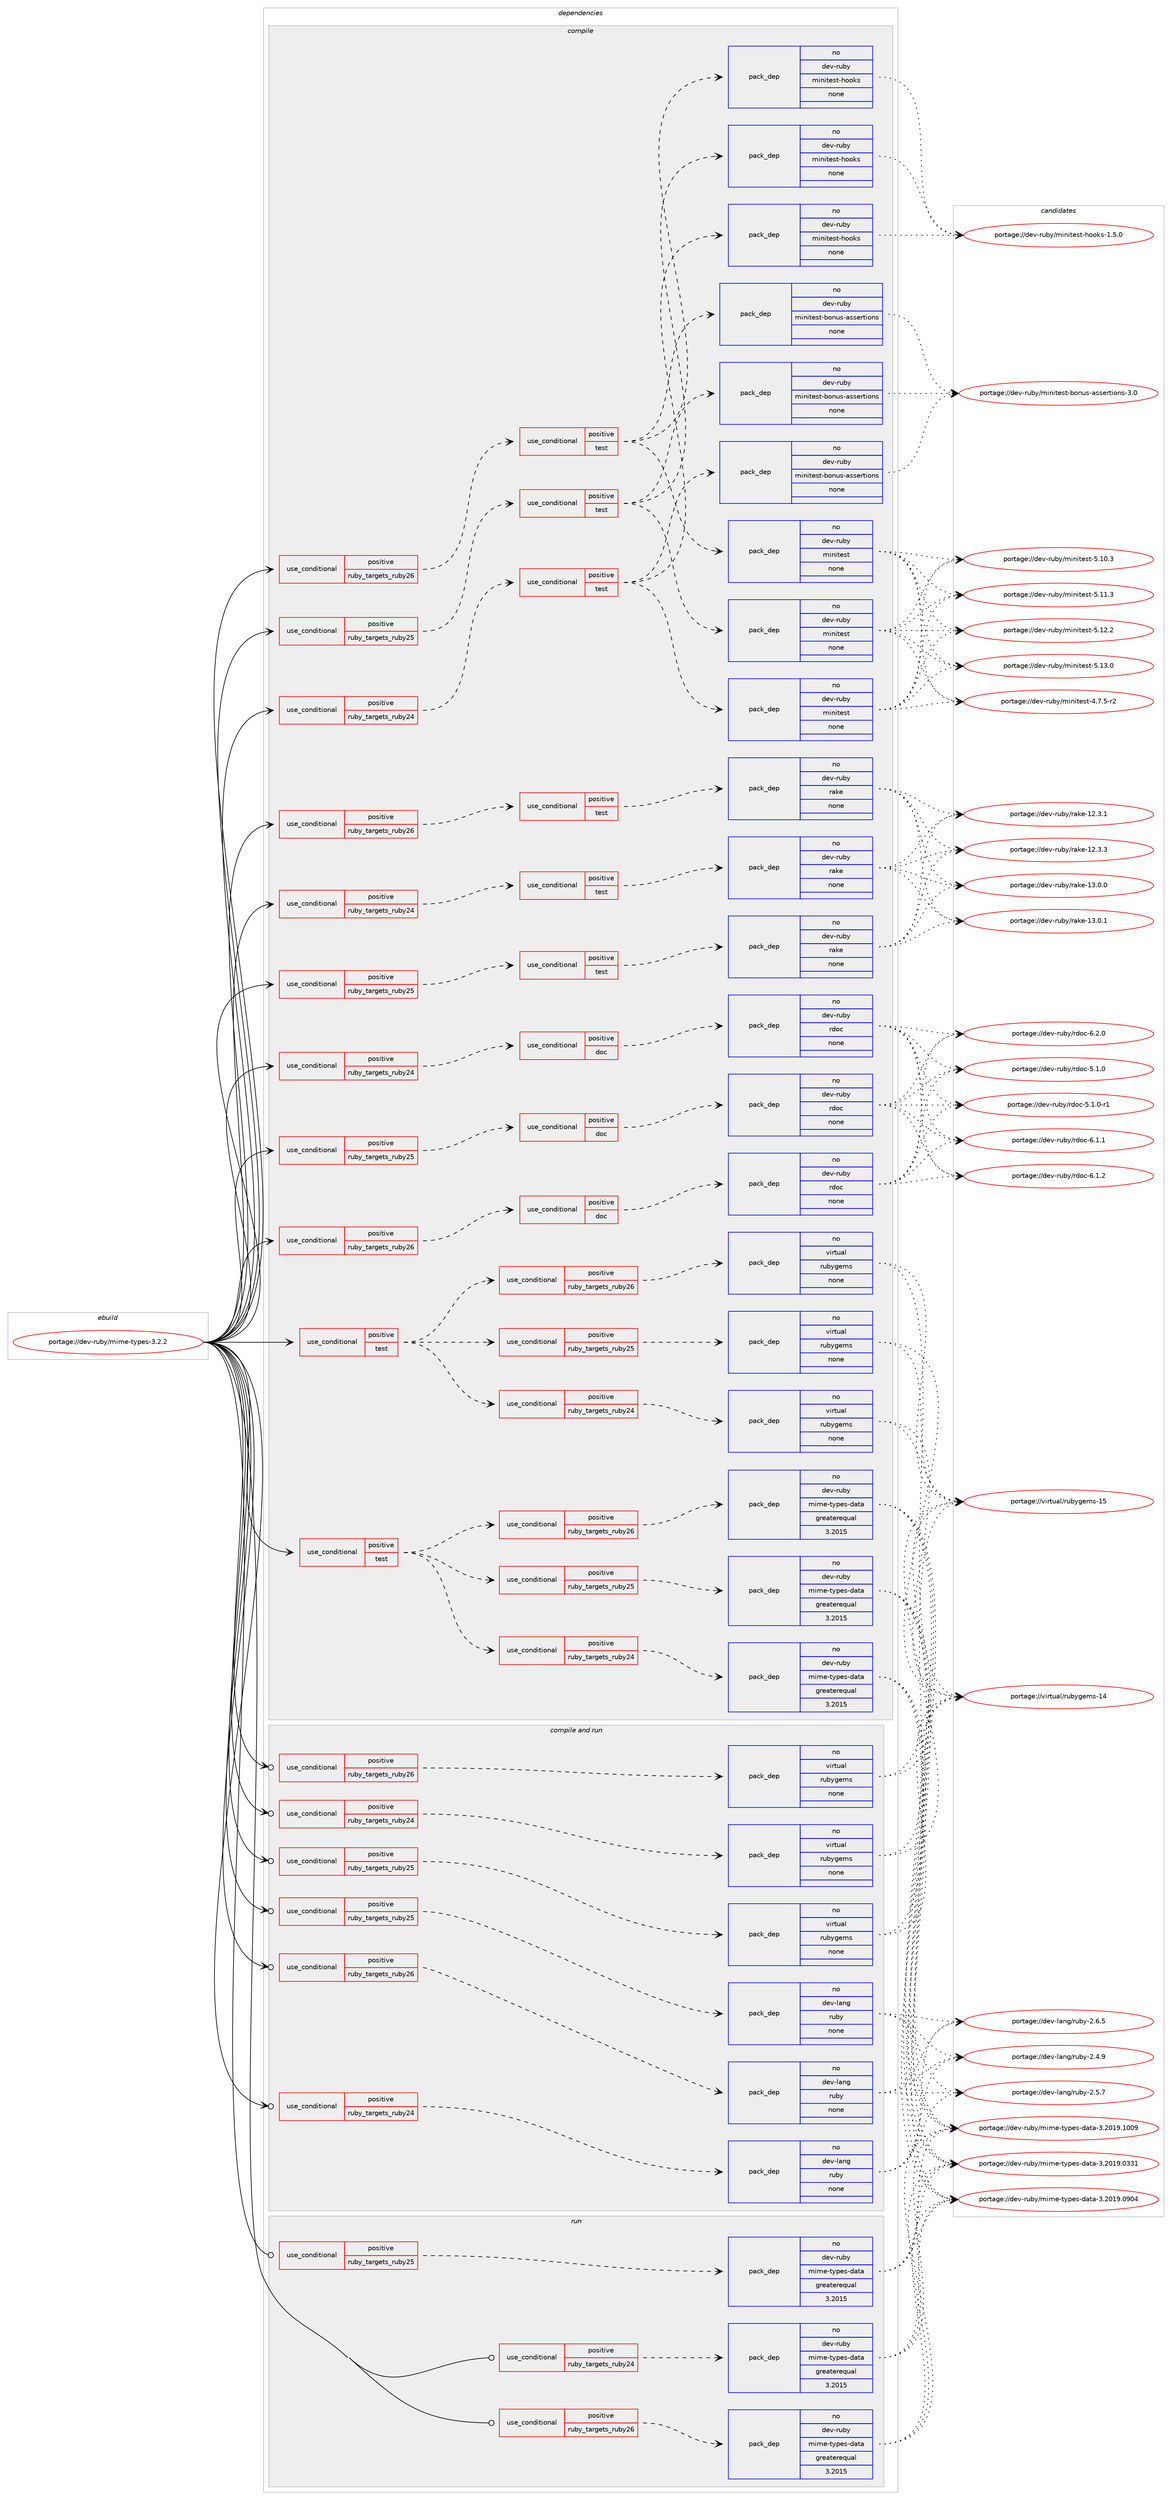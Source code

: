 digraph prolog {

# *************
# Graph options
# *************

newrank=true;
concentrate=true;
compound=true;
graph [rankdir=LR,fontname=Helvetica,fontsize=10,ranksep=1.5];#, ranksep=2.5, nodesep=0.2];
edge  [arrowhead=vee];
node  [fontname=Helvetica,fontsize=10];

# **********
# The ebuild
# **********

subgraph cluster_leftcol {
color=gray;
rank=same;
label=<<i>ebuild</i>>;
id [label="portage://dev-ruby/mime-types-3.2.2", color=red, width=4, href="../dev-ruby/mime-types-3.2.2.svg"];
}

# ****************
# The dependencies
# ****************

subgraph cluster_midcol {
color=gray;
label=<<i>dependencies</i>>;
subgraph cluster_compile {
fillcolor="#eeeeee";
style=filled;
label=<<i>compile</i>>;
subgraph cond56079 {
dependency228577 [label=<<TABLE BORDER="0" CELLBORDER="1" CELLSPACING="0" CELLPADDING="4"><TR><TD ROWSPAN="3" CELLPADDING="10">use_conditional</TD></TR><TR><TD>positive</TD></TR><TR><TD>ruby_targets_ruby24</TD></TR></TABLE>>, shape=none, color=red];
subgraph cond56080 {
dependency228578 [label=<<TABLE BORDER="0" CELLBORDER="1" CELLSPACING="0" CELLPADDING="4"><TR><TD ROWSPAN="3" CELLPADDING="10">use_conditional</TD></TR><TR><TD>positive</TD></TR><TR><TD>doc</TD></TR></TABLE>>, shape=none, color=red];
subgraph pack168998 {
dependency228579 [label=<<TABLE BORDER="0" CELLBORDER="1" CELLSPACING="0" CELLPADDING="4" WIDTH="220"><TR><TD ROWSPAN="6" CELLPADDING="30">pack_dep</TD></TR><TR><TD WIDTH="110">no</TD></TR><TR><TD>dev-ruby</TD></TR><TR><TD>rdoc</TD></TR><TR><TD>none</TD></TR><TR><TD></TD></TR></TABLE>>, shape=none, color=blue];
}
dependency228578:e -> dependency228579:w [weight=20,style="dashed",arrowhead="vee"];
}
dependency228577:e -> dependency228578:w [weight=20,style="dashed",arrowhead="vee"];
}
id:e -> dependency228577:w [weight=20,style="solid",arrowhead="vee"];
subgraph cond56081 {
dependency228580 [label=<<TABLE BORDER="0" CELLBORDER="1" CELLSPACING="0" CELLPADDING="4"><TR><TD ROWSPAN="3" CELLPADDING="10">use_conditional</TD></TR><TR><TD>positive</TD></TR><TR><TD>ruby_targets_ruby24</TD></TR></TABLE>>, shape=none, color=red];
subgraph cond56082 {
dependency228581 [label=<<TABLE BORDER="0" CELLBORDER="1" CELLSPACING="0" CELLPADDING="4"><TR><TD ROWSPAN="3" CELLPADDING="10">use_conditional</TD></TR><TR><TD>positive</TD></TR><TR><TD>test</TD></TR></TABLE>>, shape=none, color=red];
subgraph pack168999 {
dependency228582 [label=<<TABLE BORDER="0" CELLBORDER="1" CELLSPACING="0" CELLPADDING="4" WIDTH="220"><TR><TD ROWSPAN="6" CELLPADDING="30">pack_dep</TD></TR><TR><TD WIDTH="110">no</TD></TR><TR><TD>dev-ruby</TD></TR><TR><TD>minitest</TD></TR><TR><TD>none</TD></TR><TR><TD></TD></TR></TABLE>>, shape=none, color=blue];
}
dependency228581:e -> dependency228582:w [weight=20,style="dashed",arrowhead="vee"];
subgraph pack169000 {
dependency228583 [label=<<TABLE BORDER="0" CELLBORDER="1" CELLSPACING="0" CELLPADDING="4" WIDTH="220"><TR><TD ROWSPAN="6" CELLPADDING="30">pack_dep</TD></TR><TR><TD WIDTH="110">no</TD></TR><TR><TD>dev-ruby</TD></TR><TR><TD>minitest-bonus-assertions</TD></TR><TR><TD>none</TD></TR><TR><TD></TD></TR></TABLE>>, shape=none, color=blue];
}
dependency228581:e -> dependency228583:w [weight=20,style="dashed",arrowhead="vee"];
subgraph pack169001 {
dependency228584 [label=<<TABLE BORDER="0" CELLBORDER="1" CELLSPACING="0" CELLPADDING="4" WIDTH="220"><TR><TD ROWSPAN="6" CELLPADDING="30">pack_dep</TD></TR><TR><TD WIDTH="110">no</TD></TR><TR><TD>dev-ruby</TD></TR><TR><TD>minitest-hooks</TD></TR><TR><TD>none</TD></TR><TR><TD></TD></TR></TABLE>>, shape=none, color=blue];
}
dependency228581:e -> dependency228584:w [weight=20,style="dashed",arrowhead="vee"];
}
dependency228580:e -> dependency228581:w [weight=20,style="dashed",arrowhead="vee"];
}
id:e -> dependency228580:w [weight=20,style="solid",arrowhead="vee"];
subgraph cond56083 {
dependency228585 [label=<<TABLE BORDER="0" CELLBORDER="1" CELLSPACING="0" CELLPADDING="4"><TR><TD ROWSPAN="3" CELLPADDING="10">use_conditional</TD></TR><TR><TD>positive</TD></TR><TR><TD>ruby_targets_ruby24</TD></TR></TABLE>>, shape=none, color=red];
subgraph cond56084 {
dependency228586 [label=<<TABLE BORDER="0" CELLBORDER="1" CELLSPACING="0" CELLPADDING="4"><TR><TD ROWSPAN="3" CELLPADDING="10">use_conditional</TD></TR><TR><TD>positive</TD></TR><TR><TD>test</TD></TR></TABLE>>, shape=none, color=red];
subgraph pack169002 {
dependency228587 [label=<<TABLE BORDER="0" CELLBORDER="1" CELLSPACING="0" CELLPADDING="4" WIDTH="220"><TR><TD ROWSPAN="6" CELLPADDING="30">pack_dep</TD></TR><TR><TD WIDTH="110">no</TD></TR><TR><TD>dev-ruby</TD></TR><TR><TD>rake</TD></TR><TR><TD>none</TD></TR><TR><TD></TD></TR></TABLE>>, shape=none, color=blue];
}
dependency228586:e -> dependency228587:w [weight=20,style="dashed",arrowhead="vee"];
}
dependency228585:e -> dependency228586:w [weight=20,style="dashed",arrowhead="vee"];
}
id:e -> dependency228585:w [weight=20,style="solid",arrowhead="vee"];
subgraph cond56085 {
dependency228588 [label=<<TABLE BORDER="0" CELLBORDER="1" CELLSPACING="0" CELLPADDING="4"><TR><TD ROWSPAN="3" CELLPADDING="10">use_conditional</TD></TR><TR><TD>positive</TD></TR><TR><TD>ruby_targets_ruby25</TD></TR></TABLE>>, shape=none, color=red];
subgraph cond56086 {
dependency228589 [label=<<TABLE BORDER="0" CELLBORDER="1" CELLSPACING="0" CELLPADDING="4"><TR><TD ROWSPAN="3" CELLPADDING="10">use_conditional</TD></TR><TR><TD>positive</TD></TR><TR><TD>doc</TD></TR></TABLE>>, shape=none, color=red];
subgraph pack169003 {
dependency228590 [label=<<TABLE BORDER="0" CELLBORDER="1" CELLSPACING="0" CELLPADDING="4" WIDTH="220"><TR><TD ROWSPAN="6" CELLPADDING="30">pack_dep</TD></TR><TR><TD WIDTH="110">no</TD></TR><TR><TD>dev-ruby</TD></TR><TR><TD>rdoc</TD></TR><TR><TD>none</TD></TR><TR><TD></TD></TR></TABLE>>, shape=none, color=blue];
}
dependency228589:e -> dependency228590:w [weight=20,style="dashed",arrowhead="vee"];
}
dependency228588:e -> dependency228589:w [weight=20,style="dashed",arrowhead="vee"];
}
id:e -> dependency228588:w [weight=20,style="solid",arrowhead="vee"];
subgraph cond56087 {
dependency228591 [label=<<TABLE BORDER="0" CELLBORDER="1" CELLSPACING="0" CELLPADDING="4"><TR><TD ROWSPAN="3" CELLPADDING="10">use_conditional</TD></TR><TR><TD>positive</TD></TR><TR><TD>ruby_targets_ruby25</TD></TR></TABLE>>, shape=none, color=red];
subgraph cond56088 {
dependency228592 [label=<<TABLE BORDER="0" CELLBORDER="1" CELLSPACING="0" CELLPADDING="4"><TR><TD ROWSPAN="3" CELLPADDING="10">use_conditional</TD></TR><TR><TD>positive</TD></TR><TR><TD>test</TD></TR></TABLE>>, shape=none, color=red];
subgraph pack169004 {
dependency228593 [label=<<TABLE BORDER="0" CELLBORDER="1" CELLSPACING="0" CELLPADDING="4" WIDTH="220"><TR><TD ROWSPAN="6" CELLPADDING="30">pack_dep</TD></TR><TR><TD WIDTH="110">no</TD></TR><TR><TD>dev-ruby</TD></TR><TR><TD>minitest</TD></TR><TR><TD>none</TD></TR><TR><TD></TD></TR></TABLE>>, shape=none, color=blue];
}
dependency228592:e -> dependency228593:w [weight=20,style="dashed",arrowhead="vee"];
subgraph pack169005 {
dependency228594 [label=<<TABLE BORDER="0" CELLBORDER="1" CELLSPACING="0" CELLPADDING="4" WIDTH="220"><TR><TD ROWSPAN="6" CELLPADDING="30">pack_dep</TD></TR><TR><TD WIDTH="110">no</TD></TR><TR><TD>dev-ruby</TD></TR><TR><TD>minitest-bonus-assertions</TD></TR><TR><TD>none</TD></TR><TR><TD></TD></TR></TABLE>>, shape=none, color=blue];
}
dependency228592:e -> dependency228594:w [weight=20,style="dashed",arrowhead="vee"];
subgraph pack169006 {
dependency228595 [label=<<TABLE BORDER="0" CELLBORDER="1" CELLSPACING="0" CELLPADDING="4" WIDTH="220"><TR><TD ROWSPAN="6" CELLPADDING="30">pack_dep</TD></TR><TR><TD WIDTH="110">no</TD></TR><TR><TD>dev-ruby</TD></TR><TR><TD>minitest-hooks</TD></TR><TR><TD>none</TD></TR><TR><TD></TD></TR></TABLE>>, shape=none, color=blue];
}
dependency228592:e -> dependency228595:w [weight=20,style="dashed",arrowhead="vee"];
}
dependency228591:e -> dependency228592:w [weight=20,style="dashed",arrowhead="vee"];
}
id:e -> dependency228591:w [weight=20,style="solid",arrowhead="vee"];
subgraph cond56089 {
dependency228596 [label=<<TABLE BORDER="0" CELLBORDER="1" CELLSPACING="0" CELLPADDING="4"><TR><TD ROWSPAN="3" CELLPADDING="10">use_conditional</TD></TR><TR><TD>positive</TD></TR><TR><TD>ruby_targets_ruby25</TD></TR></TABLE>>, shape=none, color=red];
subgraph cond56090 {
dependency228597 [label=<<TABLE BORDER="0" CELLBORDER="1" CELLSPACING="0" CELLPADDING="4"><TR><TD ROWSPAN="3" CELLPADDING="10">use_conditional</TD></TR><TR><TD>positive</TD></TR><TR><TD>test</TD></TR></TABLE>>, shape=none, color=red];
subgraph pack169007 {
dependency228598 [label=<<TABLE BORDER="0" CELLBORDER="1" CELLSPACING="0" CELLPADDING="4" WIDTH="220"><TR><TD ROWSPAN="6" CELLPADDING="30">pack_dep</TD></TR><TR><TD WIDTH="110">no</TD></TR><TR><TD>dev-ruby</TD></TR><TR><TD>rake</TD></TR><TR><TD>none</TD></TR><TR><TD></TD></TR></TABLE>>, shape=none, color=blue];
}
dependency228597:e -> dependency228598:w [weight=20,style="dashed",arrowhead="vee"];
}
dependency228596:e -> dependency228597:w [weight=20,style="dashed",arrowhead="vee"];
}
id:e -> dependency228596:w [weight=20,style="solid",arrowhead="vee"];
subgraph cond56091 {
dependency228599 [label=<<TABLE BORDER="0" CELLBORDER="1" CELLSPACING="0" CELLPADDING="4"><TR><TD ROWSPAN="3" CELLPADDING="10">use_conditional</TD></TR><TR><TD>positive</TD></TR><TR><TD>ruby_targets_ruby26</TD></TR></TABLE>>, shape=none, color=red];
subgraph cond56092 {
dependency228600 [label=<<TABLE BORDER="0" CELLBORDER="1" CELLSPACING="0" CELLPADDING="4"><TR><TD ROWSPAN="3" CELLPADDING="10">use_conditional</TD></TR><TR><TD>positive</TD></TR><TR><TD>doc</TD></TR></TABLE>>, shape=none, color=red];
subgraph pack169008 {
dependency228601 [label=<<TABLE BORDER="0" CELLBORDER="1" CELLSPACING="0" CELLPADDING="4" WIDTH="220"><TR><TD ROWSPAN="6" CELLPADDING="30">pack_dep</TD></TR><TR><TD WIDTH="110">no</TD></TR><TR><TD>dev-ruby</TD></TR><TR><TD>rdoc</TD></TR><TR><TD>none</TD></TR><TR><TD></TD></TR></TABLE>>, shape=none, color=blue];
}
dependency228600:e -> dependency228601:w [weight=20,style="dashed",arrowhead="vee"];
}
dependency228599:e -> dependency228600:w [weight=20,style="dashed",arrowhead="vee"];
}
id:e -> dependency228599:w [weight=20,style="solid",arrowhead="vee"];
subgraph cond56093 {
dependency228602 [label=<<TABLE BORDER="0" CELLBORDER="1" CELLSPACING="0" CELLPADDING="4"><TR><TD ROWSPAN="3" CELLPADDING="10">use_conditional</TD></TR><TR><TD>positive</TD></TR><TR><TD>ruby_targets_ruby26</TD></TR></TABLE>>, shape=none, color=red];
subgraph cond56094 {
dependency228603 [label=<<TABLE BORDER="0" CELLBORDER="1" CELLSPACING="0" CELLPADDING="4"><TR><TD ROWSPAN="3" CELLPADDING="10">use_conditional</TD></TR><TR><TD>positive</TD></TR><TR><TD>test</TD></TR></TABLE>>, shape=none, color=red];
subgraph pack169009 {
dependency228604 [label=<<TABLE BORDER="0" CELLBORDER="1" CELLSPACING="0" CELLPADDING="4" WIDTH="220"><TR><TD ROWSPAN="6" CELLPADDING="30">pack_dep</TD></TR><TR><TD WIDTH="110">no</TD></TR><TR><TD>dev-ruby</TD></TR><TR><TD>minitest</TD></TR><TR><TD>none</TD></TR><TR><TD></TD></TR></TABLE>>, shape=none, color=blue];
}
dependency228603:e -> dependency228604:w [weight=20,style="dashed",arrowhead="vee"];
subgraph pack169010 {
dependency228605 [label=<<TABLE BORDER="0" CELLBORDER="1" CELLSPACING="0" CELLPADDING="4" WIDTH="220"><TR><TD ROWSPAN="6" CELLPADDING="30">pack_dep</TD></TR><TR><TD WIDTH="110">no</TD></TR><TR><TD>dev-ruby</TD></TR><TR><TD>minitest-bonus-assertions</TD></TR><TR><TD>none</TD></TR><TR><TD></TD></TR></TABLE>>, shape=none, color=blue];
}
dependency228603:e -> dependency228605:w [weight=20,style="dashed",arrowhead="vee"];
subgraph pack169011 {
dependency228606 [label=<<TABLE BORDER="0" CELLBORDER="1" CELLSPACING="0" CELLPADDING="4" WIDTH="220"><TR><TD ROWSPAN="6" CELLPADDING="30">pack_dep</TD></TR><TR><TD WIDTH="110">no</TD></TR><TR><TD>dev-ruby</TD></TR><TR><TD>minitest-hooks</TD></TR><TR><TD>none</TD></TR><TR><TD></TD></TR></TABLE>>, shape=none, color=blue];
}
dependency228603:e -> dependency228606:w [weight=20,style="dashed",arrowhead="vee"];
}
dependency228602:e -> dependency228603:w [weight=20,style="dashed",arrowhead="vee"];
}
id:e -> dependency228602:w [weight=20,style="solid",arrowhead="vee"];
subgraph cond56095 {
dependency228607 [label=<<TABLE BORDER="0" CELLBORDER="1" CELLSPACING="0" CELLPADDING="4"><TR><TD ROWSPAN="3" CELLPADDING="10">use_conditional</TD></TR><TR><TD>positive</TD></TR><TR><TD>ruby_targets_ruby26</TD></TR></TABLE>>, shape=none, color=red];
subgraph cond56096 {
dependency228608 [label=<<TABLE BORDER="0" CELLBORDER="1" CELLSPACING="0" CELLPADDING="4"><TR><TD ROWSPAN="3" CELLPADDING="10">use_conditional</TD></TR><TR><TD>positive</TD></TR><TR><TD>test</TD></TR></TABLE>>, shape=none, color=red];
subgraph pack169012 {
dependency228609 [label=<<TABLE BORDER="0" CELLBORDER="1" CELLSPACING="0" CELLPADDING="4" WIDTH="220"><TR><TD ROWSPAN="6" CELLPADDING="30">pack_dep</TD></TR><TR><TD WIDTH="110">no</TD></TR><TR><TD>dev-ruby</TD></TR><TR><TD>rake</TD></TR><TR><TD>none</TD></TR><TR><TD></TD></TR></TABLE>>, shape=none, color=blue];
}
dependency228608:e -> dependency228609:w [weight=20,style="dashed",arrowhead="vee"];
}
dependency228607:e -> dependency228608:w [weight=20,style="dashed",arrowhead="vee"];
}
id:e -> dependency228607:w [weight=20,style="solid",arrowhead="vee"];
subgraph cond56097 {
dependency228610 [label=<<TABLE BORDER="0" CELLBORDER="1" CELLSPACING="0" CELLPADDING="4"><TR><TD ROWSPAN="3" CELLPADDING="10">use_conditional</TD></TR><TR><TD>positive</TD></TR><TR><TD>test</TD></TR></TABLE>>, shape=none, color=red];
subgraph cond56098 {
dependency228611 [label=<<TABLE BORDER="0" CELLBORDER="1" CELLSPACING="0" CELLPADDING="4"><TR><TD ROWSPAN="3" CELLPADDING="10">use_conditional</TD></TR><TR><TD>positive</TD></TR><TR><TD>ruby_targets_ruby24</TD></TR></TABLE>>, shape=none, color=red];
subgraph pack169013 {
dependency228612 [label=<<TABLE BORDER="0" CELLBORDER="1" CELLSPACING="0" CELLPADDING="4" WIDTH="220"><TR><TD ROWSPAN="6" CELLPADDING="30">pack_dep</TD></TR><TR><TD WIDTH="110">no</TD></TR><TR><TD>dev-ruby</TD></TR><TR><TD>mime-types-data</TD></TR><TR><TD>greaterequal</TD></TR><TR><TD>3.2015</TD></TR></TABLE>>, shape=none, color=blue];
}
dependency228611:e -> dependency228612:w [weight=20,style="dashed",arrowhead="vee"];
}
dependency228610:e -> dependency228611:w [weight=20,style="dashed",arrowhead="vee"];
subgraph cond56099 {
dependency228613 [label=<<TABLE BORDER="0" CELLBORDER="1" CELLSPACING="0" CELLPADDING="4"><TR><TD ROWSPAN="3" CELLPADDING="10">use_conditional</TD></TR><TR><TD>positive</TD></TR><TR><TD>ruby_targets_ruby25</TD></TR></TABLE>>, shape=none, color=red];
subgraph pack169014 {
dependency228614 [label=<<TABLE BORDER="0" CELLBORDER="1" CELLSPACING="0" CELLPADDING="4" WIDTH="220"><TR><TD ROWSPAN="6" CELLPADDING="30">pack_dep</TD></TR><TR><TD WIDTH="110">no</TD></TR><TR><TD>dev-ruby</TD></TR><TR><TD>mime-types-data</TD></TR><TR><TD>greaterequal</TD></TR><TR><TD>3.2015</TD></TR></TABLE>>, shape=none, color=blue];
}
dependency228613:e -> dependency228614:w [weight=20,style="dashed",arrowhead="vee"];
}
dependency228610:e -> dependency228613:w [weight=20,style="dashed",arrowhead="vee"];
subgraph cond56100 {
dependency228615 [label=<<TABLE BORDER="0" CELLBORDER="1" CELLSPACING="0" CELLPADDING="4"><TR><TD ROWSPAN="3" CELLPADDING="10">use_conditional</TD></TR><TR><TD>positive</TD></TR><TR><TD>ruby_targets_ruby26</TD></TR></TABLE>>, shape=none, color=red];
subgraph pack169015 {
dependency228616 [label=<<TABLE BORDER="0" CELLBORDER="1" CELLSPACING="0" CELLPADDING="4" WIDTH="220"><TR><TD ROWSPAN="6" CELLPADDING="30">pack_dep</TD></TR><TR><TD WIDTH="110">no</TD></TR><TR><TD>dev-ruby</TD></TR><TR><TD>mime-types-data</TD></TR><TR><TD>greaterequal</TD></TR><TR><TD>3.2015</TD></TR></TABLE>>, shape=none, color=blue];
}
dependency228615:e -> dependency228616:w [weight=20,style="dashed",arrowhead="vee"];
}
dependency228610:e -> dependency228615:w [weight=20,style="dashed",arrowhead="vee"];
}
id:e -> dependency228610:w [weight=20,style="solid",arrowhead="vee"];
subgraph cond56101 {
dependency228617 [label=<<TABLE BORDER="0" CELLBORDER="1" CELLSPACING="0" CELLPADDING="4"><TR><TD ROWSPAN="3" CELLPADDING="10">use_conditional</TD></TR><TR><TD>positive</TD></TR><TR><TD>test</TD></TR></TABLE>>, shape=none, color=red];
subgraph cond56102 {
dependency228618 [label=<<TABLE BORDER="0" CELLBORDER="1" CELLSPACING="0" CELLPADDING="4"><TR><TD ROWSPAN="3" CELLPADDING="10">use_conditional</TD></TR><TR><TD>positive</TD></TR><TR><TD>ruby_targets_ruby24</TD></TR></TABLE>>, shape=none, color=red];
subgraph pack169016 {
dependency228619 [label=<<TABLE BORDER="0" CELLBORDER="1" CELLSPACING="0" CELLPADDING="4" WIDTH="220"><TR><TD ROWSPAN="6" CELLPADDING="30">pack_dep</TD></TR><TR><TD WIDTH="110">no</TD></TR><TR><TD>virtual</TD></TR><TR><TD>rubygems</TD></TR><TR><TD>none</TD></TR><TR><TD></TD></TR></TABLE>>, shape=none, color=blue];
}
dependency228618:e -> dependency228619:w [weight=20,style="dashed",arrowhead="vee"];
}
dependency228617:e -> dependency228618:w [weight=20,style="dashed",arrowhead="vee"];
subgraph cond56103 {
dependency228620 [label=<<TABLE BORDER="0" CELLBORDER="1" CELLSPACING="0" CELLPADDING="4"><TR><TD ROWSPAN="3" CELLPADDING="10">use_conditional</TD></TR><TR><TD>positive</TD></TR><TR><TD>ruby_targets_ruby25</TD></TR></TABLE>>, shape=none, color=red];
subgraph pack169017 {
dependency228621 [label=<<TABLE BORDER="0" CELLBORDER="1" CELLSPACING="0" CELLPADDING="4" WIDTH="220"><TR><TD ROWSPAN="6" CELLPADDING="30">pack_dep</TD></TR><TR><TD WIDTH="110">no</TD></TR><TR><TD>virtual</TD></TR><TR><TD>rubygems</TD></TR><TR><TD>none</TD></TR><TR><TD></TD></TR></TABLE>>, shape=none, color=blue];
}
dependency228620:e -> dependency228621:w [weight=20,style="dashed",arrowhead="vee"];
}
dependency228617:e -> dependency228620:w [weight=20,style="dashed",arrowhead="vee"];
subgraph cond56104 {
dependency228622 [label=<<TABLE BORDER="0" CELLBORDER="1" CELLSPACING="0" CELLPADDING="4"><TR><TD ROWSPAN="3" CELLPADDING="10">use_conditional</TD></TR><TR><TD>positive</TD></TR><TR><TD>ruby_targets_ruby26</TD></TR></TABLE>>, shape=none, color=red];
subgraph pack169018 {
dependency228623 [label=<<TABLE BORDER="0" CELLBORDER="1" CELLSPACING="0" CELLPADDING="4" WIDTH="220"><TR><TD ROWSPAN="6" CELLPADDING="30">pack_dep</TD></TR><TR><TD WIDTH="110">no</TD></TR><TR><TD>virtual</TD></TR><TR><TD>rubygems</TD></TR><TR><TD>none</TD></TR><TR><TD></TD></TR></TABLE>>, shape=none, color=blue];
}
dependency228622:e -> dependency228623:w [weight=20,style="dashed",arrowhead="vee"];
}
dependency228617:e -> dependency228622:w [weight=20,style="dashed",arrowhead="vee"];
}
id:e -> dependency228617:w [weight=20,style="solid",arrowhead="vee"];
}
subgraph cluster_compileandrun {
fillcolor="#eeeeee";
style=filled;
label=<<i>compile and run</i>>;
subgraph cond56105 {
dependency228624 [label=<<TABLE BORDER="0" CELLBORDER="1" CELLSPACING="0" CELLPADDING="4"><TR><TD ROWSPAN="3" CELLPADDING="10">use_conditional</TD></TR><TR><TD>positive</TD></TR><TR><TD>ruby_targets_ruby24</TD></TR></TABLE>>, shape=none, color=red];
subgraph pack169019 {
dependency228625 [label=<<TABLE BORDER="0" CELLBORDER="1" CELLSPACING="0" CELLPADDING="4" WIDTH="220"><TR><TD ROWSPAN="6" CELLPADDING="30">pack_dep</TD></TR><TR><TD WIDTH="110">no</TD></TR><TR><TD>dev-lang</TD></TR><TR><TD>ruby</TD></TR><TR><TD>none</TD></TR><TR><TD></TD></TR></TABLE>>, shape=none, color=blue];
}
dependency228624:e -> dependency228625:w [weight=20,style="dashed",arrowhead="vee"];
}
id:e -> dependency228624:w [weight=20,style="solid",arrowhead="odotvee"];
subgraph cond56106 {
dependency228626 [label=<<TABLE BORDER="0" CELLBORDER="1" CELLSPACING="0" CELLPADDING="4"><TR><TD ROWSPAN="3" CELLPADDING="10">use_conditional</TD></TR><TR><TD>positive</TD></TR><TR><TD>ruby_targets_ruby24</TD></TR></TABLE>>, shape=none, color=red];
subgraph pack169020 {
dependency228627 [label=<<TABLE BORDER="0" CELLBORDER="1" CELLSPACING="0" CELLPADDING="4" WIDTH="220"><TR><TD ROWSPAN="6" CELLPADDING="30">pack_dep</TD></TR><TR><TD WIDTH="110">no</TD></TR><TR><TD>virtual</TD></TR><TR><TD>rubygems</TD></TR><TR><TD>none</TD></TR><TR><TD></TD></TR></TABLE>>, shape=none, color=blue];
}
dependency228626:e -> dependency228627:w [weight=20,style="dashed",arrowhead="vee"];
}
id:e -> dependency228626:w [weight=20,style="solid",arrowhead="odotvee"];
subgraph cond56107 {
dependency228628 [label=<<TABLE BORDER="0" CELLBORDER="1" CELLSPACING="0" CELLPADDING="4"><TR><TD ROWSPAN="3" CELLPADDING="10">use_conditional</TD></TR><TR><TD>positive</TD></TR><TR><TD>ruby_targets_ruby25</TD></TR></TABLE>>, shape=none, color=red];
subgraph pack169021 {
dependency228629 [label=<<TABLE BORDER="0" CELLBORDER="1" CELLSPACING="0" CELLPADDING="4" WIDTH="220"><TR><TD ROWSPAN="6" CELLPADDING="30">pack_dep</TD></TR><TR><TD WIDTH="110">no</TD></TR><TR><TD>dev-lang</TD></TR><TR><TD>ruby</TD></TR><TR><TD>none</TD></TR><TR><TD></TD></TR></TABLE>>, shape=none, color=blue];
}
dependency228628:e -> dependency228629:w [weight=20,style="dashed",arrowhead="vee"];
}
id:e -> dependency228628:w [weight=20,style="solid",arrowhead="odotvee"];
subgraph cond56108 {
dependency228630 [label=<<TABLE BORDER="0" CELLBORDER="1" CELLSPACING="0" CELLPADDING="4"><TR><TD ROWSPAN="3" CELLPADDING="10">use_conditional</TD></TR><TR><TD>positive</TD></TR><TR><TD>ruby_targets_ruby25</TD></TR></TABLE>>, shape=none, color=red];
subgraph pack169022 {
dependency228631 [label=<<TABLE BORDER="0" CELLBORDER="1" CELLSPACING="0" CELLPADDING="4" WIDTH="220"><TR><TD ROWSPAN="6" CELLPADDING="30">pack_dep</TD></TR><TR><TD WIDTH="110">no</TD></TR><TR><TD>virtual</TD></TR><TR><TD>rubygems</TD></TR><TR><TD>none</TD></TR><TR><TD></TD></TR></TABLE>>, shape=none, color=blue];
}
dependency228630:e -> dependency228631:w [weight=20,style="dashed",arrowhead="vee"];
}
id:e -> dependency228630:w [weight=20,style="solid",arrowhead="odotvee"];
subgraph cond56109 {
dependency228632 [label=<<TABLE BORDER="0" CELLBORDER="1" CELLSPACING="0" CELLPADDING="4"><TR><TD ROWSPAN="3" CELLPADDING="10">use_conditional</TD></TR><TR><TD>positive</TD></TR><TR><TD>ruby_targets_ruby26</TD></TR></TABLE>>, shape=none, color=red];
subgraph pack169023 {
dependency228633 [label=<<TABLE BORDER="0" CELLBORDER="1" CELLSPACING="0" CELLPADDING="4" WIDTH="220"><TR><TD ROWSPAN="6" CELLPADDING="30">pack_dep</TD></TR><TR><TD WIDTH="110">no</TD></TR><TR><TD>dev-lang</TD></TR><TR><TD>ruby</TD></TR><TR><TD>none</TD></TR><TR><TD></TD></TR></TABLE>>, shape=none, color=blue];
}
dependency228632:e -> dependency228633:w [weight=20,style="dashed",arrowhead="vee"];
}
id:e -> dependency228632:w [weight=20,style="solid",arrowhead="odotvee"];
subgraph cond56110 {
dependency228634 [label=<<TABLE BORDER="0" CELLBORDER="1" CELLSPACING="0" CELLPADDING="4"><TR><TD ROWSPAN="3" CELLPADDING="10">use_conditional</TD></TR><TR><TD>positive</TD></TR><TR><TD>ruby_targets_ruby26</TD></TR></TABLE>>, shape=none, color=red];
subgraph pack169024 {
dependency228635 [label=<<TABLE BORDER="0" CELLBORDER="1" CELLSPACING="0" CELLPADDING="4" WIDTH="220"><TR><TD ROWSPAN="6" CELLPADDING="30">pack_dep</TD></TR><TR><TD WIDTH="110">no</TD></TR><TR><TD>virtual</TD></TR><TR><TD>rubygems</TD></TR><TR><TD>none</TD></TR><TR><TD></TD></TR></TABLE>>, shape=none, color=blue];
}
dependency228634:e -> dependency228635:w [weight=20,style="dashed",arrowhead="vee"];
}
id:e -> dependency228634:w [weight=20,style="solid",arrowhead="odotvee"];
}
subgraph cluster_run {
fillcolor="#eeeeee";
style=filled;
label=<<i>run</i>>;
subgraph cond56111 {
dependency228636 [label=<<TABLE BORDER="0" CELLBORDER="1" CELLSPACING="0" CELLPADDING="4"><TR><TD ROWSPAN="3" CELLPADDING="10">use_conditional</TD></TR><TR><TD>positive</TD></TR><TR><TD>ruby_targets_ruby24</TD></TR></TABLE>>, shape=none, color=red];
subgraph pack169025 {
dependency228637 [label=<<TABLE BORDER="0" CELLBORDER="1" CELLSPACING="0" CELLPADDING="4" WIDTH="220"><TR><TD ROWSPAN="6" CELLPADDING="30">pack_dep</TD></TR><TR><TD WIDTH="110">no</TD></TR><TR><TD>dev-ruby</TD></TR><TR><TD>mime-types-data</TD></TR><TR><TD>greaterequal</TD></TR><TR><TD>3.2015</TD></TR></TABLE>>, shape=none, color=blue];
}
dependency228636:e -> dependency228637:w [weight=20,style="dashed",arrowhead="vee"];
}
id:e -> dependency228636:w [weight=20,style="solid",arrowhead="odot"];
subgraph cond56112 {
dependency228638 [label=<<TABLE BORDER="0" CELLBORDER="1" CELLSPACING="0" CELLPADDING="4"><TR><TD ROWSPAN="3" CELLPADDING="10">use_conditional</TD></TR><TR><TD>positive</TD></TR><TR><TD>ruby_targets_ruby25</TD></TR></TABLE>>, shape=none, color=red];
subgraph pack169026 {
dependency228639 [label=<<TABLE BORDER="0" CELLBORDER="1" CELLSPACING="0" CELLPADDING="4" WIDTH="220"><TR><TD ROWSPAN="6" CELLPADDING="30">pack_dep</TD></TR><TR><TD WIDTH="110">no</TD></TR><TR><TD>dev-ruby</TD></TR><TR><TD>mime-types-data</TD></TR><TR><TD>greaterequal</TD></TR><TR><TD>3.2015</TD></TR></TABLE>>, shape=none, color=blue];
}
dependency228638:e -> dependency228639:w [weight=20,style="dashed",arrowhead="vee"];
}
id:e -> dependency228638:w [weight=20,style="solid",arrowhead="odot"];
subgraph cond56113 {
dependency228640 [label=<<TABLE BORDER="0" CELLBORDER="1" CELLSPACING="0" CELLPADDING="4"><TR><TD ROWSPAN="3" CELLPADDING="10">use_conditional</TD></TR><TR><TD>positive</TD></TR><TR><TD>ruby_targets_ruby26</TD></TR></TABLE>>, shape=none, color=red];
subgraph pack169027 {
dependency228641 [label=<<TABLE BORDER="0" CELLBORDER="1" CELLSPACING="0" CELLPADDING="4" WIDTH="220"><TR><TD ROWSPAN="6" CELLPADDING="30">pack_dep</TD></TR><TR><TD WIDTH="110">no</TD></TR><TR><TD>dev-ruby</TD></TR><TR><TD>mime-types-data</TD></TR><TR><TD>greaterequal</TD></TR><TR><TD>3.2015</TD></TR></TABLE>>, shape=none, color=blue];
}
dependency228640:e -> dependency228641:w [weight=20,style="dashed",arrowhead="vee"];
}
id:e -> dependency228640:w [weight=20,style="solid",arrowhead="odot"];
}
}

# **************
# The candidates
# **************

subgraph cluster_choices {
rank=same;
color=gray;
label=<<i>candidates</i>>;

subgraph choice168998 {
color=black;
nodesep=1;
choiceportage10010111845114117981214711410011199455346494648 [label="portage://dev-ruby/rdoc-5.1.0", color=red, width=4,href="../dev-ruby/rdoc-5.1.0.svg"];
choiceportage100101118451141179812147114100111994553464946484511449 [label="portage://dev-ruby/rdoc-5.1.0-r1", color=red, width=4,href="../dev-ruby/rdoc-5.1.0-r1.svg"];
choiceportage10010111845114117981214711410011199455446494649 [label="portage://dev-ruby/rdoc-6.1.1", color=red, width=4,href="../dev-ruby/rdoc-6.1.1.svg"];
choiceportage10010111845114117981214711410011199455446494650 [label="portage://dev-ruby/rdoc-6.1.2", color=red, width=4,href="../dev-ruby/rdoc-6.1.2.svg"];
choiceportage10010111845114117981214711410011199455446504648 [label="portage://dev-ruby/rdoc-6.2.0", color=red, width=4,href="../dev-ruby/rdoc-6.2.0.svg"];
dependency228579:e -> choiceportage10010111845114117981214711410011199455346494648:w [style=dotted,weight="100"];
dependency228579:e -> choiceportage100101118451141179812147114100111994553464946484511449:w [style=dotted,weight="100"];
dependency228579:e -> choiceportage10010111845114117981214711410011199455446494649:w [style=dotted,weight="100"];
dependency228579:e -> choiceportage10010111845114117981214711410011199455446494650:w [style=dotted,weight="100"];
dependency228579:e -> choiceportage10010111845114117981214711410011199455446504648:w [style=dotted,weight="100"];
}
subgraph choice168999 {
color=black;
nodesep=1;
choiceportage1001011184511411798121471091051101051161011151164552465546534511450 [label="portage://dev-ruby/minitest-4.7.5-r2", color=red, width=4,href="../dev-ruby/minitest-4.7.5-r2.svg"];
choiceportage10010111845114117981214710910511010511610111511645534649484651 [label="portage://dev-ruby/minitest-5.10.3", color=red, width=4,href="../dev-ruby/minitest-5.10.3.svg"];
choiceportage10010111845114117981214710910511010511610111511645534649494651 [label="portage://dev-ruby/minitest-5.11.3", color=red, width=4,href="../dev-ruby/minitest-5.11.3.svg"];
choiceportage10010111845114117981214710910511010511610111511645534649504650 [label="portage://dev-ruby/minitest-5.12.2", color=red, width=4,href="../dev-ruby/minitest-5.12.2.svg"];
choiceportage10010111845114117981214710910511010511610111511645534649514648 [label="portage://dev-ruby/minitest-5.13.0", color=red, width=4,href="../dev-ruby/minitest-5.13.0.svg"];
dependency228582:e -> choiceportage1001011184511411798121471091051101051161011151164552465546534511450:w [style=dotted,weight="100"];
dependency228582:e -> choiceportage10010111845114117981214710910511010511610111511645534649484651:w [style=dotted,weight="100"];
dependency228582:e -> choiceportage10010111845114117981214710910511010511610111511645534649494651:w [style=dotted,weight="100"];
dependency228582:e -> choiceportage10010111845114117981214710910511010511610111511645534649504650:w [style=dotted,weight="100"];
dependency228582:e -> choiceportage10010111845114117981214710910511010511610111511645534649514648:w [style=dotted,weight="100"];
}
subgraph choice169000 {
color=black;
nodesep=1;
choiceportage1001011184511411798121471091051101051161011151164598111110117115459711511510111411610511111011545514648 [label="portage://dev-ruby/minitest-bonus-assertions-3.0", color=red, width=4,href="../dev-ruby/minitest-bonus-assertions-3.0.svg"];
dependency228583:e -> choiceportage1001011184511411798121471091051101051161011151164598111110117115459711511510111411610511111011545514648:w [style=dotted,weight="100"];
}
subgraph choice169001 {
color=black;
nodesep=1;
choiceportage10010111845114117981214710910511010511610111511645104111111107115454946534648 [label="portage://dev-ruby/minitest-hooks-1.5.0", color=red, width=4,href="../dev-ruby/minitest-hooks-1.5.0.svg"];
dependency228584:e -> choiceportage10010111845114117981214710910511010511610111511645104111111107115454946534648:w [style=dotted,weight="100"];
}
subgraph choice169002 {
color=black;
nodesep=1;
choiceportage1001011184511411798121471149710710145495046514649 [label="portage://dev-ruby/rake-12.3.1", color=red, width=4,href="../dev-ruby/rake-12.3.1.svg"];
choiceportage1001011184511411798121471149710710145495046514651 [label="portage://dev-ruby/rake-12.3.3", color=red, width=4,href="../dev-ruby/rake-12.3.3.svg"];
choiceportage1001011184511411798121471149710710145495146484648 [label="portage://dev-ruby/rake-13.0.0", color=red, width=4,href="../dev-ruby/rake-13.0.0.svg"];
choiceportage1001011184511411798121471149710710145495146484649 [label="portage://dev-ruby/rake-13.0.1", color=red, width=4,href="../dev-ruby/rake-13.0.1.svg"];
dependency228587:e -> choiceportage1001011184511411798121471149710710145495046514649:w [style=dotted,weight="100"];
dependency228587:e -> choiceportage1001011184511411798121471149710710145495046514651:w [style=dotted,weight="100"];
dependency228587:e -> choiceportage1001011184511411798121471149710710145495146484648:w [style=dotted,weight="100"];
dependency228587:e -> choiceportage1001011184511411798121471149710710145495146484649:w [style=dotted,weight="100"];
}
subgraph choice169003 {
color=black;
nodesep=1;
choiceportage10010111845114117981214711410011199455346494648 [label="portage://dev-ruby/rdoc-5.1.0", color=red, width=4,href="../dev-ruby/rdoc-5.1.0.svg"];
choiceportage100101118451141179812147114100111994553464946484511449 [label="portage://dev-ruby/rdoc-5.1.0-r1", color=red, width=4,href="../dev-ruby/rdoc-5.1.0-r1.svg"];
choiceportage10010111845114117981214711410011199455446494649 [label="portage://dev-ruby/rdoc-6.1.1", color=red, width=4,href="../dev-ruby/rdoc-6.1.1.svg"];
choiceportage10010111845114117981214711410011199455446494650 [label="portage://dev-ruby/rdoc-6.1.2", color=red, width=4,href="../dev-ruby/rdoc-6.1.2.svg"];
choiceportage10010111845114117981214711410011199455446504648 [label="portage://dev-ruby/rdoc-6.2.0", color=red, width=4,href="../dev-ruby/rdoc-6.2.0.svg"];
dependency228590:e -> choiceportage10010111845114117981214711410011199455346494648:w [style=dotted,weight="100"];
dependency228590:e -> choiceportage100101118451141179812147114100111994553464946484511449:w [style=dotted,weight="100"];
dependency228590:e -> choiceportage10010111845114117981214711410011199455446494649:w [style=dotted,weight="100"];
dependency228590:e -> choiceportage10010111845114117981214711410011199455446494650:w [style=dotted,weight="100"];
dependency228590:e -> choiceportage10010111845114117981214711410011199455446504648:w [style=dotted,weight="100"];
}
subgraph choice169004 {
color=black;
nodesep=1;
choiceportage1001011184511411798121471091051101051161011151164552465546534511450 [label="portage://dev-ruby/minitest-4.7.5-r2", color=red, width=4,href="../dev-ruby/minitest-4.7.5-r2.svg"];
choiceportage10010111845114117981214710910511010511610111511645534649484651 [label="portage://dev-ruby/minitest-5.10.3", color=red, width=4,href="../dev-ruby/minitest-5.10.3.svg"];
choiceportage10010111845114117981214710910511010511610111511645534649494651 [label="portage://dev-ruby/minitest-5.11.3", color=red, width=4,href="../dev-ruby/minitest-5.11.3.svg"];
choiceportage10010111845114117981214710910511010511610111511645534649504650 [label="portage://dev-ruby/minitest-5.12.2", color=red, width=4,href="../dev-ruby/minitest-5.12.2.svg"];
choiceportage10010111845114117981214710910511010511610111511645534649514648 [label="portage://dev-ruby/minitest-5.13.0", color=red, width=4,href="../dev-ruby/minitest-5.13.0.svg"];
dependency228593:e -> choiceportage1001011184511411798121471091051101051161011151164552465546534511450:w [style=dotted,weight="100"];
dependency228593:e -> choiceportage10010111845114117981214710910511010511610111511645534649484651:w [style=dotted,weight="100"];
dependency228593:e -> choiceportage10010111845114117981214710910511010511610111511645534649494651:w [style=dotted,weight="100"];
dependency228593:e -> choiceportage10010111845114117981214710910511010511610111511645534649504650:w [style=dotted,weight="100"];
dependency228593:e -> choiceportage10010111845114117981214710910511010511610111511645534649514648:w [style=dotted,weight="100"];
}
subgraph choice169005 {
color=black;
nodesep=1;
choiceportage1001011184511411798121471091051101051161011151164598111110117115459711511510111411610511111011545514648 [label="portage://dev-ruby/minitest-bonus-assertions-3.0", color=red, width=4,href="../dev-ruby/minitest-bonus-assertions-3.0.svg"];
dependency228594:e -> choiceportage1001011184511411798121471091051101051161011151164598111110117115459711511510111411610511111011545514648:w [style=dotted,weight="100"];
}
subgraph choice169006 {
color=black;
nodesep=1;
choiceportage10010111845114117981214710910511010511610111511645104111111107115454946534648 [label="portage://dev-ruby/minitest-hooks-1.5.0", color=red, width=4,href="../dev-ruby/minitest-hooks-1.5.0.svg"];
dependency228595:e -> choiceportage10010111845114117981214710910511010511610111511645104111111107115454946534648:w [style=dotted,weight="100"];
}
subgraph choice169007 {
color=black;
nodesep=1;
choiceportage1001011184511411798121471149710710145495046514649 [label="portage://dev-ruby/rake-12.3.1", color=red, width=4,href="../dev-ruby/rake-12.3.1.svg"];
choiceportage1001011184511411798121471149710710145495046514651 [label="portage://dev-ruby/rake-12.3.3", color=red, width=4,href="../dev-ruby/rake-12.3.3.svg"];
choiceportage1001011184511411798121471149710710145495146484648 [label="portage://dev-ruby/rake-13.0.0", color=red, width=4,href="../dev-ruby/rake-13.0.0.svg"];
choiceportage1001011184511411798121471149710710145495146484649 [label="portage://dev-ruby/rake-13.0.1", color=red, width=4,href="../dev-ruby/rake-13.0.1.svg"];
dependency228598:e -> choiceportage1001011184511411798121471149710710145495046514649:w [style=dotted,weight="100"];
dependency228598:e -> choiceportage1001011184511411798121471149710710145495046514651:w [style=dotted,weight="100"];
dependency228598:e -> choiceportage1001011184511411798121471149710710145495146484648:w [style=dotted,weight="100"];
dependency228598:e -> choiceportage1001011184511411798121471149710710145495146484649:w [style=dotted,weight="100"];
}
subgraph choice169008 {
color=black;
nodesep=1;
choiceportage10010111845114117981214711410011199455346494648 [label="portage://dev-ruby/rdoc-5.1.0", color=red, width=4,href="../dev-ruby/rdoc-5.1.0.svg"];
choiceportage100101118451141179812147114100111994553464946484511449 [label="portage://dev-ruby/rdoc-5.1.0-r1", color=red, width=4,href="../dev-ruby/rdoc-5.1.0-r1.svg"];
choiceportage10010111845114117981214711410011199455446494649 [label="portage://dev-ruby/rdoc-6.1.1", color=red, width=4,href="../dev-ruby/rdoc-6.1.1.svg"];
choiceportage10010111845114117981214711410011199455446494650 [label="portage://dev-ruby/rdoc-6.1.2", color=red, width=4,href="../dev-ruby/rdoc-6.1.2.svg"];
choiceportage10010111845114117981214711410011199455446504648 [label="portage://dev-ruby/rdoc-6.2.0", color=red, width=4,href="../dev-ruby/rdoc-6.2.0.svg"];
dependency228601:e -> choiceportage10010111845114117981214711410011199455346494648:w [style=dotted,weight="100"];
dependency228601:e -> choiceportage100101118451141179812147114100111994553464946484511449:w [style=dotted,weight="100"];
dependency228601:e -> choiceportage10010111845114117981214711410011199455446494649:w [style=dotted,weight="100"];
dependency228601:e -> choiceportage10010111845114117981214711410011199455446494650:w [style=dotted,weight="100"];
dependency228601:e -> choiceportage10010111845114117981214711410011199455446504648:w [style=dotted,weight="100"];
}
subgraph choice169009 {
color=black;
nodesep=1;
choiceportage1001011184511411798121471091051101051161011151164552465546534511450 [label="portage://dev-ruby/minitest-4.7.5-r2", color=red, width=4,href="../dev-ruby/minitest-4.7.5-r2.svg"];
choiceportage10010111845114117981214710910511010511610111511645534649484651 [label="portage://dev-ruby/minitest-5.10.3", color=red, width=4,href="../dev-ruby/minitest-5.10.3.svg"];
choiceportage10010111845114117981214710910511010511610111511645534649494651 [label="portage://dev-ruby/minitest-5.11.3", color=red, width=4,href="../dev-ruby/minitest-5.11.3.svg"];
choiceportage10010111845114117981214710910511010511610111511645534649504650 [label="portage://dev-ruby/minitest-5.12.2", color=red, width=4,href="../dev-ruby/minitest-5.12.2.svg"];
choiceportage10010111845114117981214710910511010511610111511645534649514648 [label="portage://dev-ruby/minitest-5.13.0", color=red, width=4,href="../dev-ruby/minitest-5.13.0.svg"];
dependency228604:e -> choiceportage1001011184511411798121471091051101051161011151164552465546534511450:w [style=dotted,weight="100"];
dependency228604:e -> choiceportage10010111845114117981214710910511010511610111511645534649484651:w [style=dotted,weight="100"];
dependency228604:e -> choiceportage10010111845114117981214710910511010511610111511645534649494651:w [style=dotted,weight="100"];
dependency228604:e -> choiceportage10010111845114117981214710910511010511610111511645534649504650:w [style=dotted,weight="100"];
dependency228604:e -> choiceportage10010111845114117981214710910511010511610111511645534649514648:w [style=dotted,weight="100"];
}
subgraph choice169010 {
color=black;
nodesep=1;
choiceportage1001011184511411798121471091051101051161011151164598111110117115459711511510111411610511111011545514648 [label="portage://dev-ruby/minitest-bonus-assertions-3.0", color=red, width=4,href="../dev-ruby/minitest-bonus-assertions-3.0.svg"];
dependency228605:e -> choiceportage1001011184511411798121471091051101051161011151164598111110117115459711511510111411610511111011545514648:w [style=dotted,weight="100"];
}
subgraph choice169011 {
color=black;
nodesep=1;
choiceportage10010111845114117981214710910511010511610111511645104111111107115454946534648 [label="portage://dev-ruby/minitest-hooks-1.5.0", color=red, width=4,href="../dev-ruby/minitest-hooks-1.5.0.svg"];
dependency228606:e -> choiceportage10010111845114117981214710910511010511610111511645104111111107115454946534648:w [style=dotted,weight="100"];
}
subgraph choice169012 {
color=black;
nodesep=1;
choiceportage1001011184511411798121471149710710145495046514649 [label="portage://dev-ruby/rake-12.3.1", color=red, width=4,href="../dev-ruby/rake-12.3.1.svg"];
choiceportage1001011184511411798121471149710710145495046514651 [label="portage://dev-ruby/rake-12.3.3", color=red, width=4,href="../dev-ruby/rake-12.3.3.svg"];
choiceportage1001011184511411798121471149710710145495146484648 [label="portage://dev-ruby/rake-13.0.0", color=red, width=4,href="../dev-ruby/rake-13.0.0.svg"];
choiceportage1001011184511411798121471149710710145495146484649 [label="portage://dev-ruby/rake-13.0.1", color=red, width=4,href="../dev-ruby/rake-13.0.1.svg"];
dependency228609:e -> choiceportage1001011184511411798121471149710710145495046514649:w [style=dotted,weight="100"];
dependency228609:e -> choiceportage1001011184511411798121471149710710145495046514651:w [style=dotted,weight="100"];
dependency228609:e -> choiceportage1001011184511411798121471149710710145495146484648:w [style=dotted,weight="100"];
dependency228609:e -> choiceportage1001011184511411798121471149710710145495146484649:w [style=dotted,weight="100"];
}
subgraph choice169013 {
color=black;
nodesep=1;
choiceportage10010111845114117981214710910510910145116121112101115451009711697455146504849574648515149 [label="portage://dev-ruby/mime-types-data-3.2019.0331", color=red, width=4,href="../dev-ruby/mime-types-data-3.2019.0331.svg"];
choiceportage10010111845114117981214710910510910145116121112101115451009711697455146504849574648574852 [label="portage://dev-ruby/mime-types-data-3.2019.0904", color=red, width=4,href="../dev-ruby/mime-types-data-3.2019.0904.svg"];
choiceportage10010111845114117981214710910510910145116121112101115451009711697455146504849574649484857 [label="portage://dev-ruby/mime-types-data-3.2019.1009", color=red, width=4,href="../dev-ruby/mime-types-data-3.2019.1009.svg"];
dependency228612:e -> choiceportage10010111845114117981214710910510910145116121112101115451009711697455146504849574648515149:w [style=dotted,weight="100"];
dependency228612:e -> choiceportage10010111845114117981214710910510910145116121112101115451009711697455146504849574648574852:w [style=dotted,weight="100"];
dependency228612:e -> choiceportage10010111845114117981214710910510910145116121112101115451009711697455146504849574649484857:w [style=dotted,weight="100"];
}
subgraph choice169014 {
color=black;
nodesep=1;
choiceportage10010111845114117981214710910510910145116121112101115451009711697455146504849574648515149 [label="portage://dev-ruby/mime-types-data-3.2019.0331", color=red, width=4,href="../dev-ruby/mime-types-data-3.2019.0331.svg"];
choiceportage10010111845114117981214710910510910145116121112101115451009711697455146504849574648574852 [label="portage://dev-ruby/mime-types-data-3.2019.0904", color=red, width=4,href="../dev-ruby/mime-types-data-3.2019.0904.svg"];
choiceportage10010111845114117981214710910510910145116121112101115451009711697455146504849574649484857 [label="portage://dev-ruby/mime-types-data-3.2019.1009", color=red, width=4,href="../dev-ruby/mime-types-data-3.2019.1009.svg"];
dependency228614:e -> choiceportage10010111845114117981214710910510910145116121112101115451009711697455146504849574648515149:w [style=dotted,weight="100"];
dependency228614:e -> choiceportage10010111845114117981214710910510910145116121112101115451009711697455146504849574648574852:w [style=dotted,weight="100"];
dependency228614:e -> choiceportage10010111845114117981214710910510910145116121112101115451009711697455146504849574649484857:w [style=dotted,weight="100"];
}
subgraph choice169015 {
color=black;
nodesep=1;
choiceportage10010111845114117981214710910510910145116121112101115451009711697455146504849574648515149 [label="portage://dev-ruby/mime-types-data-3.2019.0331", color=red, width=4,href="../dev-ruby/mime-types-data-3.2019.0331.svg"];
choiceportage10010111845114117981214710910510910145116121112101115451009711697455146504849574648574852 [label="portage://dev-ruby/mime-types-data-3.2019.0904", color=red, width=4,href="../dev-ruby/mime-types-data-3.2019.0904.svg"];
choiceportage10010111845114117981214710910510910145116121112101115451009711697455146504849574649484857 [label="portage://dev-ruby/mime-types-data-3.2019.1009", color=red, width=4,href="../dev-ruby/mime-types-data-3.2019.1009.svg"];
dependency228616:e -> choiceportage10010111845114117981214710910510910145116121112101115451009711697455146504849574648515149:w [style=dotted,weight="100"];
dependency228616:e -> choiceportage10010111845114117981214710910510910145116121112101115451009711697455146504849574648574852:w [style=dotted,weight="100"];
dependency228616:e -> choiceportage10010111845114117981214710910510910145116121112101115451009711697455146504849574649484857:w [style=dotted,weight="100"];
}
subgraph choice169016 {
color=black;
nodesep=1;
choiceportage118105114116117971084711411798121103101109115454952 [label="portage://virtual/rubygems-14", color=red, width=4,href="../virtual/rubygems-14.svg"];
choiceportage118105114116117971084711411798121103101109115454953 [label="portage://virtual/rubygems-15", color=red, width=4,href="../virtual/rubygems-15.svg"];
dependency228619:e -> choiceportage118105114116117971084711411798121103101109115454952:w [style=dotted,weight="100"];
dependency228619:e -> choiceportage118105114116117971084711411798121103101109115454953:w [style=dotted,weight="100"];
}
subgraph choice169017 {
color=black;
nodesep=1;
choiceportage118105114116117971084711411798121103101109115454952 [label="portage://virtual/rubygems-14", color=red, width=4,href="../virtual/rubygems-14.svg"];
choiceportage118105114116117971084711411798121103101109115454953 [label="portage://virtual/rubygems-15", color=red, width=4,href="../virtual/rubygems-15.svg"];
dependency228621:e -> choiceportage118105114116117971084711411798121103101109115454952:w [style=dotted,weight="100"];
dependency228621:e -> choiceportage118105114116117971084711411798121103101109115454953:w [style=dotted,weight="100"];
}
subgraph choice169018 {
color=black;
nodesep=1;
choiceportage118105114116117971084711411798121103101109115454952 [label="portage://virtual/rubygems-14", color=red, width=4,href="../virtual/rubygems-14.svg"];
choiceportage118105114116117971084711411798121103101109115454953 [label="portage://virtual/rubygems-15", color=red, width=4,href="../virtual/rubygems-15.svg"];
dependency228623:e -> choiceportage118105114116117971084711411798121103101109115454952:w [style=dotted,weight="100"];
dependency228623:e -> choiceportage118105114116117971084711411798121103101109115454953:w [style=dotted,weight="100"];
}
subgraph choice169019 {
color=black;
nodesep=1;
choiceportage10010111845108971101034711411798121455046524657 [label="portage://dev-lang/ruby-2.4.9", color=red, width=4,href="../dev-lang/ruby-2.4.9.svg"];
choiceportage10010111845108971101034711411798121455046534655 [label="portage://dev-lang/ruby-2.5.7", color=red, width=4,href="../dev-lang/ruby-2.5.7.svg"];
choiceportage10010111845108971101034711411798121455046544653 [label="portage://dev-lang/ruby-2.6.5", color=red, width=4,href="../dev-lang/ruby-2.6.5.svg"];
dependency228625:e -> choiceportage10010111845108971101034711411798121455046524657:w [style=dotted,weight="100"];
dependency228625:e -> choiceportage10010111845108971101034711411798121455046534655:w [style=dotted,weight="100"];
dependency228625:e -> choiceportage10010111845108971101034711411798121455046544653:w [style=dotted,weight="100"];
}
subgraph choice169020 {
color=black;
nodesep=1;
choiceportage118105114116117971084711411798121103101109115454952 [label="portage://virtual/rubygems-14", color=red, width=4,href="../virtual/rubygems-14.svg"];
choiceportage118105114116117971084711411798121103101109115454953 [label="portage://virtual/rubygems-15", color=red, width=4,href="../virtual/rubygems-15.svg"];
dependency228627:e -> choiceportage118105114116117971084711411798121103101109115454952:w [style=dotted,weight="100"];
dependency228627:e -> choiceportage118105114116117971084711411798121103101109115454953:w [style=dotted,weight="100"];
}
subgraph choice169021 {
color=black;
nodesep=1;
choiceportage10010111845108971101034711411798121455046524657 [label="portage://dev-lang/ruby-2.4.9", color=red, width=4,href="../dev-lang/ruby-2.4.9.svg"];
choiceportage10010111845108971101034711411798121455046534655 [label="portage://dev-lang/ruby-2.5.7", color=red, width=4,href="../dev-lang/ruby-2.5.7.svg"];
choiceportage10010111845108971101034711411798121455046544653 [label="portage://dev-lang/ruby-2.6.5", color=red, width=4,href="../dev-lang/ruby-2.6.5.svg"];
dependency228629:e -> choiceportage10010111845108971101034711411798121455046524657:w [style=dotted,weight="100"];
dependency228629:e -> choiceportage10010111845108971101034711411798121455046534655:w [style=dotted,weight="100"];
dependency228629:e -> choiceportage10010111845108971101034711411798121455046544653:w [style=dotted,weight="100"];
}
subgraph choice169022 {
color=black;
nodesep=1;
choiceportage118105114116117971084711411798121103101109115454952 [label="portage://virtual/rubygems-14", color=red, width=4,href="../virtual/rubygems-14.svg"];
choiceportage118105114116117971084711411798121103101109115454953 [label="portage://virtual/rubygems-15", color=red, width=4,href="../virtual/rubygems-15.svg"];
dependency228631:e -> choiceportage118105114116117971084711411798121103101109115454952:w [style=dotted,weight="100"];
dependency228631:e -> choiceportage118105114116117971084711411798121103101109115454953:w [style=dotted,weight="100"];
}
subgraph choice169023 {
color=black;
nodesep=1;
choiceportage10010111845108971101034711411798121455046524657 [label="portage://dev-lang/ruby-2.4.9", color=red, width=4,href="../dev-lang/ruby-2.4.9.svg"];
choiceportage10010111845108971101034711411798121455046534655 [label="portage://dev-lang/ruby-2.5.7", color=red, width=4,href="../dev-lang/ruby-2.5.7.svg"];
choiceportage10010111845108971101034711411798121455046544653 [label="portage://dev-lang/ruby-2.6.5", color=red, width=4,href="../dev-lang/ruby-2.6.5.svg"];
dependency228633:e -> choiceportage10010111845108971101034711411798121455046524657:w [style=dotted,weight="100"];
dependency228633:e -> choiceportage10010111845108971101034711411798121455046534655:w [style=dotted,weight="100"];
dependency228633:e -> choiceportage10010111845108971101034711411798121455046544653:w [style=dotted,weight="100"];
}
subgraph choice169024 {
color=black;
nodesep=1;
choiceportage118105114116117971084711411798121103101109115454952 [label="portage://virtual/rubygems-14", color=red, width=4,href="../virtual/rubygems-14.svg"];
choiceportage118105114116117971084711411798121103101109115454953 [label="portage://virtual/rubygems-15", color=red, width=4,href="../virtual/rubygems-15.svg"];
dependency228635:e -> choiceportage118105114116117971084711411798121103101109115454952:w [style=dotted,weight="100"];
dependency228635:e -> choiceportage118105114116117971084711411798121103101109115454953:w [style=dotted,weight="100"];
}
subgraph choice169025 {
color=black;
nodesep=1;
choiceportage10010111845114117981214710910510910145116121112101115451009711697455146504849574648515149 [label="portage://dev-ruby/mime-types-data-3.2019.0331", color=red, width=4,href="../dev-ruby/mime-types-data-3.2019.0331.svg"];
choiceportage10010111845114117981214710910510910145116121112101115451009711697455146504849574648574852 [label="portage://dev-ruby/mime-types-data-3.2019.0904", color=red, width=4,href="../dev-ruby/mime-types-data-3.2019.0904.svg"];
choiceportage10010111845114117981214710910510910145116121112101115451009711697455146504849574649484857 [label="portage://dev-ruby/mime-types-data-3.2019.1009", color=red, width=4,href="../dev-ruby/mime-types-data-3.2019.1009.svg"];
dependency228637:e -> choiceportage10010111845114117981214710910510910145116121112101115451009711697455146504849574648515149:w [style=dotted,weight="100"];
dependency228637:e -> choiceportage10010111845114117981214710910510910145116121112101115451009711697455146504849574648574852:w [style=dotted,weight="100"];
dependency228637:e -> choiceportage10010111845114117981214710910510910145116121112101115451009711697455146504849574649484857:w [style=dotted,weight="100"];
}
subgraph choice169026 {
color=black;
nodesep=1;
choiceportage10010111845114117981214710910510910145116121112101115451009711697455146504849574648515149 [label="portage://dev-ruby/mime-types-data-3.2019.0331", color=red, width=4,href="../dev-ruby/mime-types-data-3.2019.0331.svg"];
choiceportage10010111845114117981214710910510910145116121112101115451009711697455146504849574648574852 [label="portage://dev-ruby/mime-types-data-3.2019.0904", color=red, width=4,href="../dev-ruby/mime-types-data-3.2019.0904.svg"];
choiceportage10010111845114117981214710910510910145116121112101115451009711697455146504849574649484857 [label="portage://dev-ruby/mime-types-data-3.2019.1009", color=red, width=4,href="../dev-ruby/mime-types-data-3.2019.1009.svg"];
dependency228639:e -> choiceportage10010111845114117981214710910510910145116121112101115451009711697455146504849574648515149:w [style=dotted,weight="100"];
dependency228639:e -> choiceportage10010111845114117981214710910510910145116121112101115451009711697455146504849574648574852:w [style=dotted,weight="100"];
dependency228639:e -> choiceportage10010111845114117981214710910510910145116121112101115451009711697455146504849574649484857:w [style=dotted,weight="100"];
}
subgraph choice169027 {
color=black;
nodesep=1;
choiceportage10010111845114117981214710910510910145116121112101115451009711697455146504849574648515149 [label="portage://dev-ruby/mime-types-data-3.2019.0331", color=red, width=4,href="../dev-ruby/mime-types-data-3.2019.0331.svg"];
choiceportage10010111845114117981214710910510910145116121112101115451009711697455146504849574648574852 [label="portage://dev-ruby/mime-types-data-3.2019.0904", color=red, width=4,href="../dev-ruby/mime-types-data-3.2019.0904.svg"];
choiceportage10010111845114117981214710910510910145116121112101115451009711697455146504849574649484857 [label="portage://dev-ruby/mime-types-data-3.2019.1009", color=red, width=4,href="../dev-ruby/mime-types-data-3.2019.1009.svg"];
dependency228641:e -> choiceportage10010111845114117981214710910510910145116121112101115451009711697455146504849574648515149:w [style=dotted,weight="100"];
dependency228641:e -> choiceportage10010111845114117981214710910510910145116121112101115451009711697455146504849574648574852:w [style=dotted,weight="100"];
dependency228641:e -> choiceportage10010111845114117981214710910510910145116121112101115451009711697455146504849574649484857:w [style=dotted,weight="100"];
}
}

}

